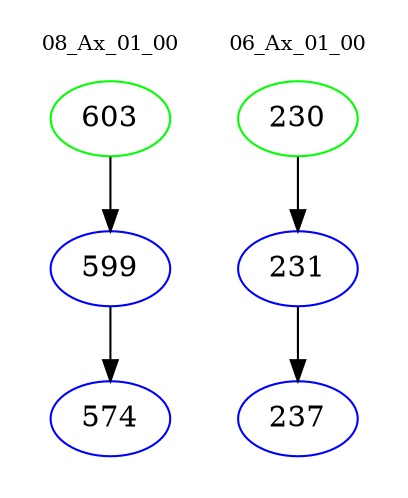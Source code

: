 digraph{
subgraph cluster_0 {
color = white
label = "08_Ax_01_00";
fontsize=10;
T0_603 [label="603", color="green"]
T0_603 -> T0_599 [color="black"]
T0_599 [label="599", color="blue"]
T0_599 -> T0_574 [color="black"]
T0_574 [label="574", color="blue"]
}
subgraph cluster_1 {
color = white
label = "06_Ax_01_00";
fontsize=10;
T1_230 [label="230", color="green"]
T1_230 -> T1_231 [color="black"]
T1_231 [label="231", color="blue"]
T1_231 -> T1_237 [color="black"]
T1_237 [label="237", color="blue"]
}
}

